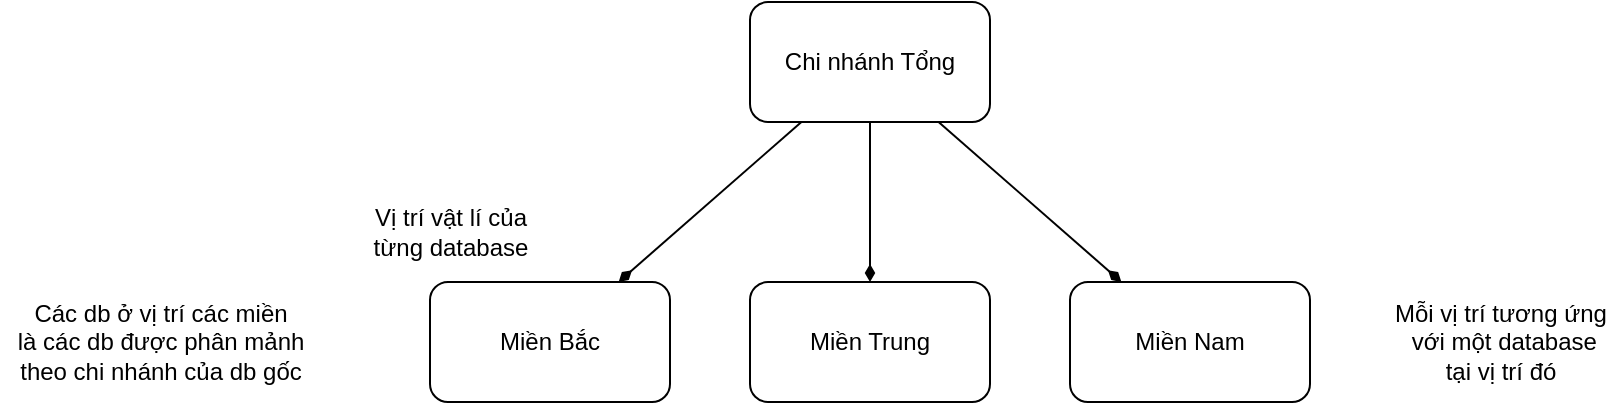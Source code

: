 <mxfile version="16.5.1" type="device"><diagram id="cGbCofsY7d0ZD3U7Oc4g" name="Page-1"><mxGraphModel dx="1102" dy="905" grid="1" gridSize="10" guides="1" tooltips="1" connect="1" arrows="1" fold="1" page="1" pageScale="1" pageWidth="850" pageHeight="1100" math="0" shadow="0"><root><mxCell id="0"/><mxCell id="1" parent="0"/><mxCell id="xyjvulnCk_RzKefKrCTl-6" style="rounded=0;orthogonalLoop=1;jettySize=auto;html=1;endArrow=diamondThin;endFill=1;" parent="1" source="xyjvulnCk_RzKefKrCTl-1" target="xyjvulnCk_RzKefKrCTl-2" edge="1"><mxGeometry relative="1" as="geometry"/></mxCell><mxCell id="xyjvulnCk_RzKefKrCTl-7" style="edgeStyle=none;rounded=0;orthogonalLoop=1;jettySize=auto;html=1;endArrow=diamondThin;endFill=1;" parent="1" source="xyjvulnCk_RzKefKrCTl-1" target="xyjvulnCk_RzKefKrCTl-3" edge="1"><mxGeometry relative="1" as="geometry"/></mxCell><mxCell id="xyjvulnCk_RzKefKrCTl-8" style="edgeStyle=none;rounded=0;orthogonalLoop=1;jettySize=auto;html=1;endArrow=diamondThin;endFill=1;" parent="1" source="xyjvulnCk_RzKefKrCTl-1" target="xyjvulnCk_RzKefKrCTl-4" edge="1"><mxGeometry relative="1" as="geometry"/></mxCell><mxCell id="xyjvulnCk_RzKefKrCTl-1" value="Chi nhánh Tổng" style="rounded=1;whiteSpace=wrap;html=1;" parent="1" vertex="1"><mxGeometry x="445" y="380" width="120" height="60" as="geometry"/></mxCell><mxCell id="xyjvulnCk_RzKefKrCTl-2" value="Miền Trung" style="rounded=1;whiteSpace=wrap;html=1;" parent="1" vertex="1"><mxGeometry x="445" y="520" width="120" height="60" as="geometry"/></mxCell><mxCell id="xyjvulnCk_RzKefKrCTl-3" value="Miền Bắc" style="rounded=1;whiteSpace=wrap;html=1;" parent="1" vertex="1"><mxGeometry x="285" y="520" width="120" height="60" as="geometry"/></mxCell><mxCell id="xyjvulnCk_RzKefKrCTl-4" value="Miền Nam" style="rounded=1;whiteSpace=wrap;html=1;" parent="1" vertex="1"><mxGeometry x="605" y="520" width="120" height="60" as="geometry"/></mxCell><mxCell id="xyjvulnCk_RzKefKrCTl-9" value="Vị trí vật lí của &lt;br&gt;từng database" style="text;html=1;align=center;verticalAlign=middle;resizable=0;points=[];autosize=1;strokeColor=none;fillColor=none;" parent="1" vertex="1"><mxGeometry x="250" y="480" width="90" height="30" as="geometry"/></mxCell><mxCell id="xyjvulnCk_RzKefKrCTl-10" value="Mỗi vị trí tương ứng&lt;br&gt;&amp;nbsp;với một database &lt;br&gt;tại vị trí đó" style="text;html=1;align=center;verticalAlign=middle;resizable=0;points=[];autosize=1;strokeColor=none;fillColor=none;" parent="1" vertex="1"><mxGeometry x="760" y="525" width="120" height="50" as="geometry"/></mxCell><mxCell id="xyjvulnCk_RzKefKrCTl-11" value="Các db ở vị trí các miền&lt;br&gt;là các db được phân mảnh&lt;br&gt;theo chi nhánh của db gốc" style="text;html=1;align=center;verticalAlign=middle;resizable=0;points=[];autosize=1;strokeColor=none;fillColor=none;" parent="1" vertex="1"><mxGeometry x="70" y="525" width="160" height="50" as="geometry"/></mxCell></root></mxGraphModel></diagram></mxfile>